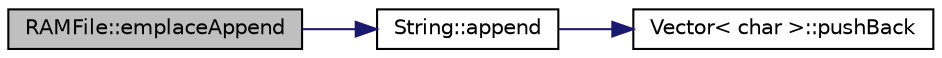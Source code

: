 digraph "RAMFile::emplaceAppend"
{
  edge [fontname="Helvetica",fontsize="10",labelfontname="Helvetica",labelfontsize="10"];
  node [fontname="Helvetica",fontsize="10",shape=record];
  rankdir="LR";
  Node7 [label="RAMFile::emplaceAppend",height=0.2,width=0.4,color="black", fillcolor="grey75", style="filled", fontcolor="black"];
  Node7 -> Node8 [color="midnightblue",fontsize="10",style="solid",fontname="Helvetica"];
  Node8 [label="String::append",height=0.2,width=0.4,color="black", fillcolor="white", style="filled",URL="$de/d61/class_string.html#a0f13b0f7a63adcf6a90f3a49be584c57"];
  Node8 -> Node9 [color="midnightblue",fontsize="10",style="solid",fontname="Helvetica"];
  Node9 [label="Vector\< char \>::pushBack",height=0.2,width=0.4,color="black", fillcolor="white", style="filled",URL="$d5/db2/class_vector.html#a9f2e76bed89ae88c391c5cd22c6c7b56"];
}
